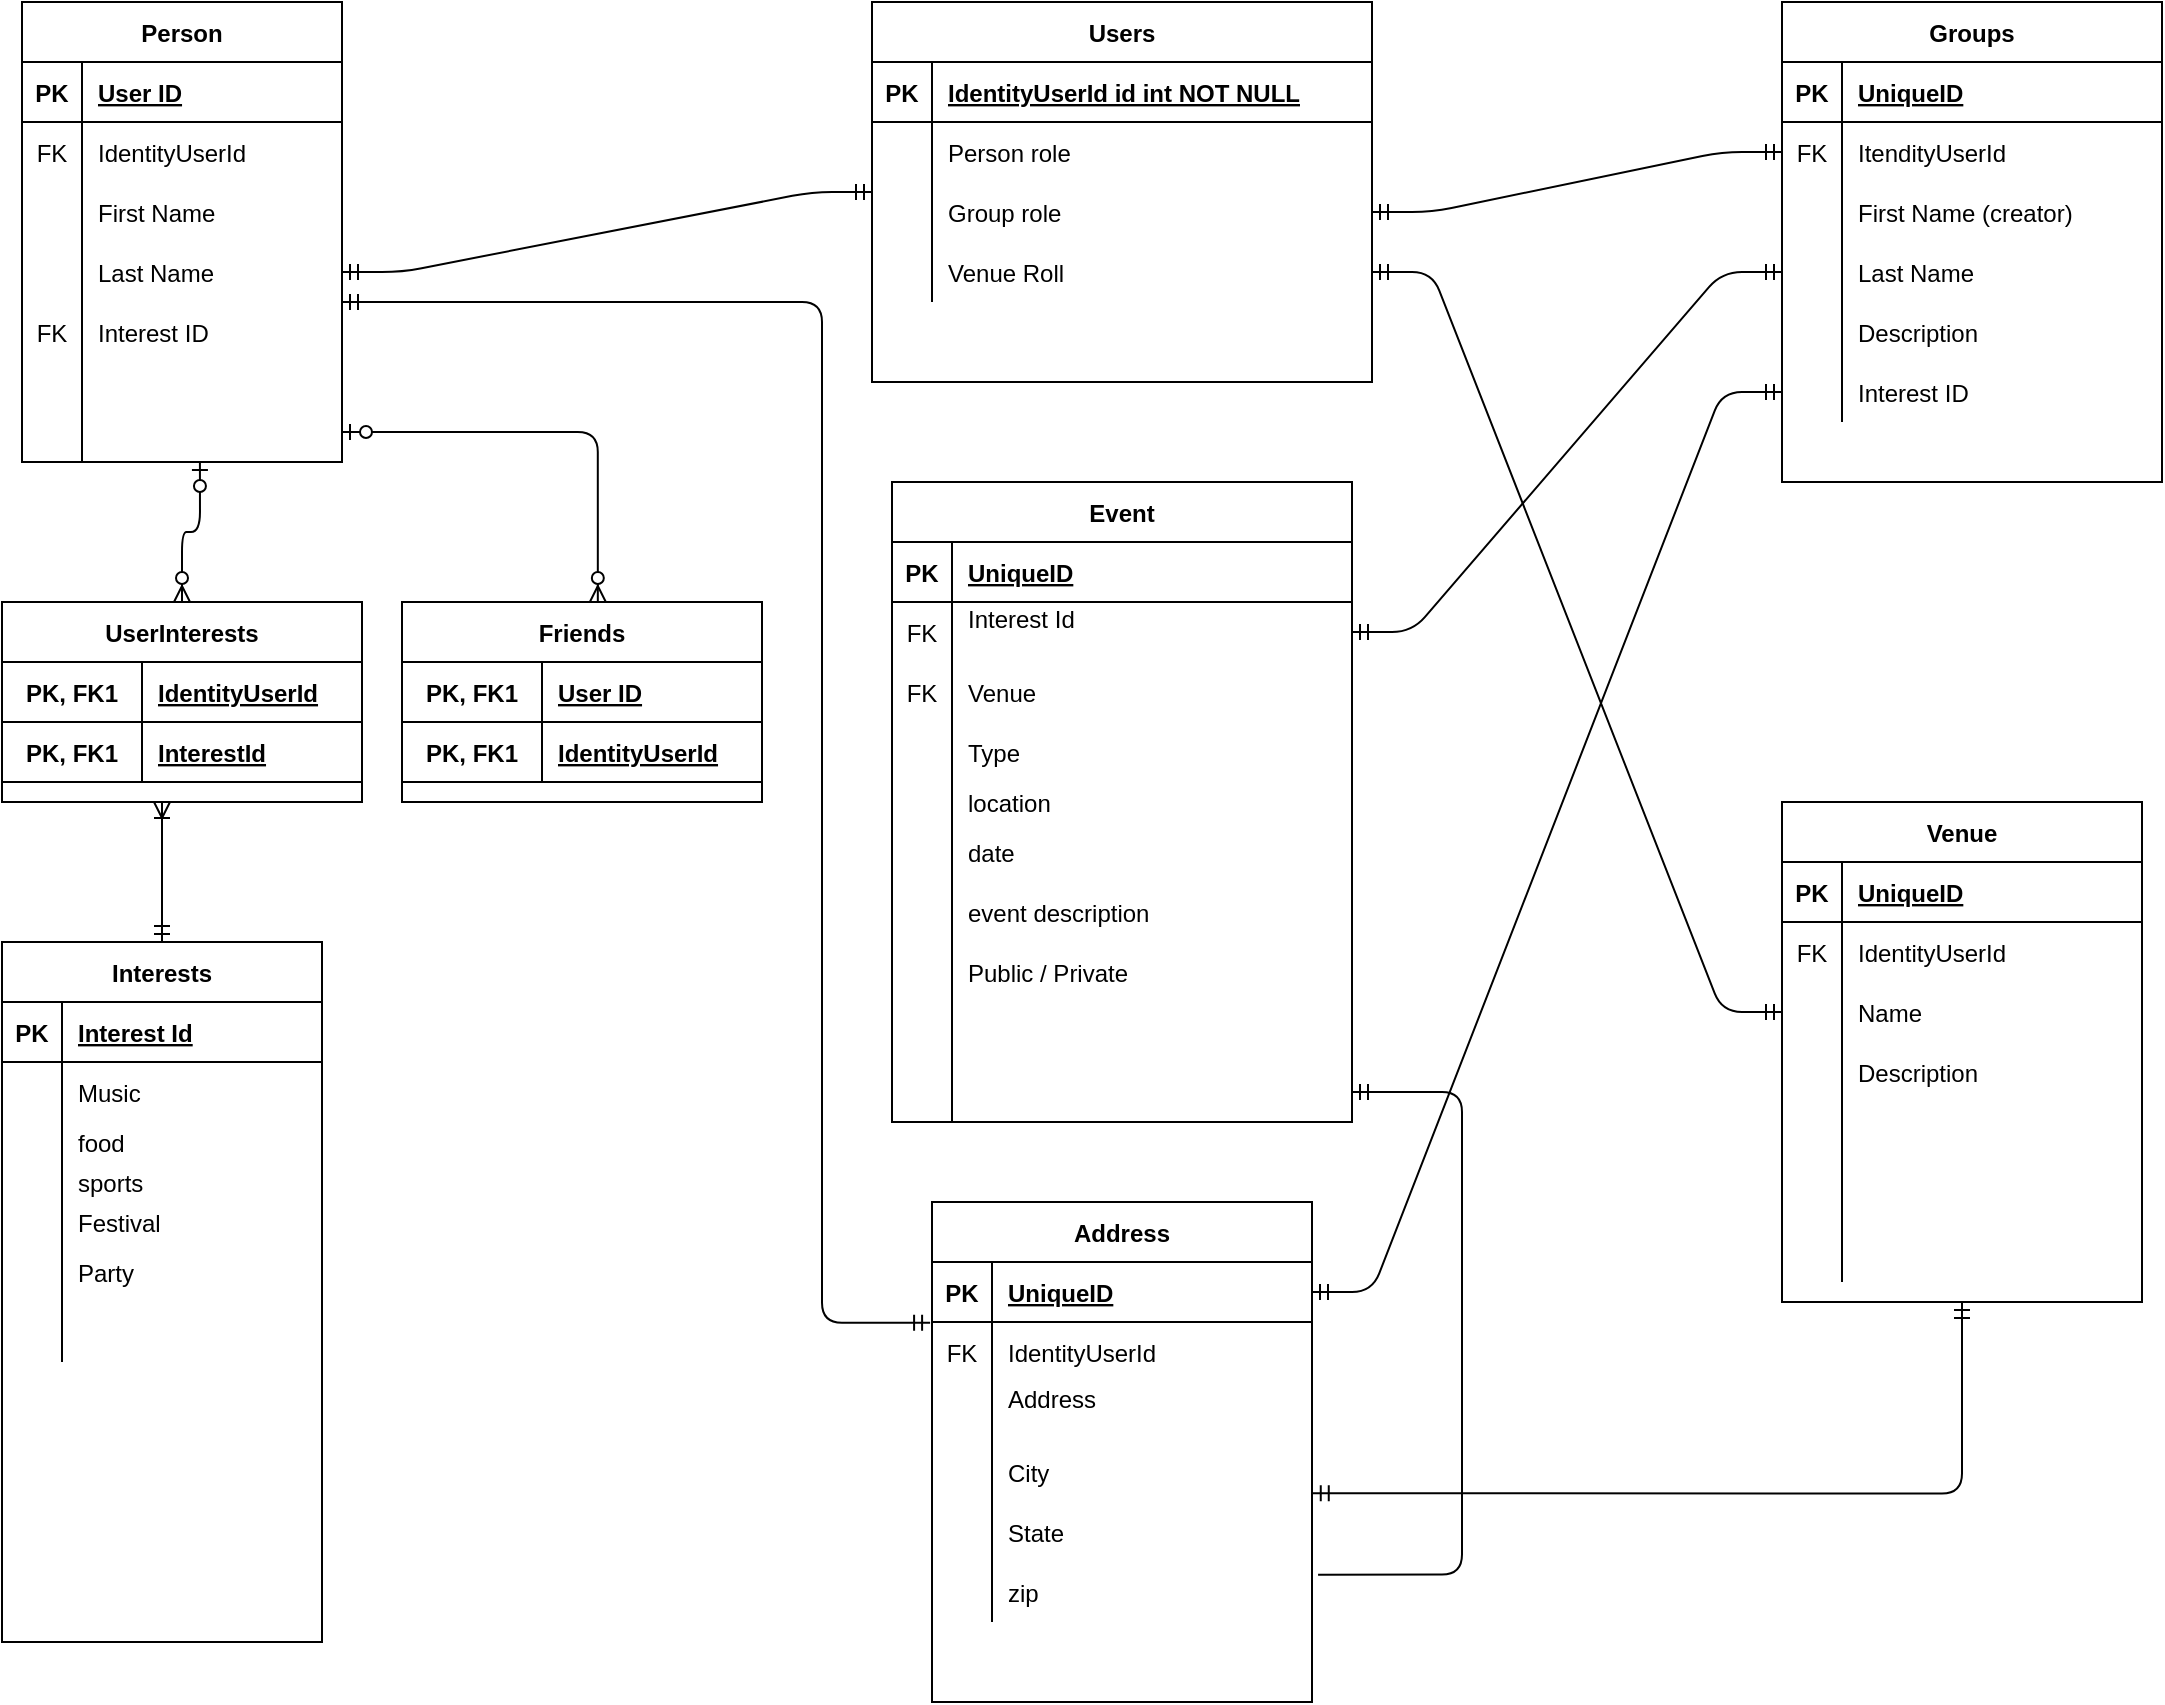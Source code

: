 <mxfile version="13.9.9" type="google" pages="2"><diagram id="R2lEEEUBdFMjLlhIrx00" name="Page-1"><mxGraphModel dx="2981" dy="971" grid="1" gridSize="10" guides="1" tooltips="1" connect="1" arrows="1" fold="1" page="1" pageScale="1" pageWidth="1100" pageHeight="850" math="0" shadow="0" extFonts="Permanent Marker^https://fonts.googleapis.com/css?family=Permanent+Marker"><root><mxCell id="0"/><mxCell id="1" parent="0"/><mxCell id="C-vyLk0tnHw3VtMMgP7b-23" value="Users" style="shape=table;startSize=30;container=1;collapsible=1;childLayout=tableLayout;fixedRows=1;rowLines=0;fontStyle=1;align=center;resizeLast=1;" parent="1" vertex="1"><mxGeometry x="-655" width="250" height="190" as="geometry"/></mxCell><mxCell id="C-vyLk0tnHw3VtMMgP7b-24" value="" style="shape=partialRectangle;collapsible=0;dropTarget=0;pointerEvents=0;fillColor=none;points=[[0,0.5],[1,0.5]];portConstraint=eastwest;top=0;left=0;right=0;bottom=1;" parent="C-vyLk0tnHw3VtMMgP7b-23" vertex="1"><mxGeometry y="30" width="250" height="30" as="geometry"/></mxCell><mxCell id="C-vyLk0tnHw3VtMMgP7b-25" value="PK" style="shape=partialRectangle;overflow=hidden;connectable=0;fillColor=none;top=0;left=0;bottom=0;right=0;fontStyle=1;" parent="C-vyLk0tnHw3VtMMgP7b-24" vertex="1"><mxGeometry width="30" height="30" as="geometry"/></mxCell><mxCell id="C-vyLk0tnHw3VtMMgP7b-26" value="IdentityUserId id int NOT NULL " style="shape=partialRectangle;overflow=hidden;connectable=0;fillColor=none;top=0;left=0;bottom=0;right=0;align=left;spacingLeft=6;fontStyle=5;" parent="C-vyLk0tnHw3VtMMgP7b-24" vertex="1"><mxGeometry x="30" width="220" height="30" as="geometry"/></mxCell><mxCell id="C-vyLk0tnHw3VtMMgP7b-27" value="" style="shape=partialRectangle;collapsible=0;dropTarget=0;pointerEvents=0;fillColor=none;points=[[0,0.5],[1,0.5]];portConstraint=eastwest;top=0;left=0;right=0;bottom=0;" parent="C-vyLk0tnHw3VtMMgP7b-23" vertex="1"><mxGeometry y="60" width="250" height="30" as="geometry"/></mxCell><mxCell id="C-vyLk0tnHw3VtMMgP7b-28" value="" style="shape=partialRectangle;overflow=hidden;connectable=0;fillColor=none;top=0;left=0;bottom=0;right=0;" parent="C-vyLk0tnHw3VtMMgP7b-27" vertex="1"><mxGeometry width="30" height="30" as="geometry"/></mxCell><mxCell id="C-vyLk0tnHw3VtMMgP7b-29" value="Person role" style="shape=partialRectangle;overflow=hidden;connectable=0;fillColor=none;top=0;left=0;bottom=0;right=0;align=left;spacingLeft=6;" parent="C-vyLk0tnHw3VtMMgP7b-27" vertex="1"><mxGeometry x="30" width="220" height="30" as="geometry"/></mxCell><mxCell id="ZgxvLxwxV9sYVT9Ss62K-39" value="" style="shape=partialRectangle;collapsible=0;dropTarget=0;pointerEvents=0;fillColor=none;top=0;left=0;bottom=0;right=0;points=[[0,0.5],[1,0.5]];portConstraint=eastwest;" parent="C-vyLk0tnHw3VtMMgP7b-23" vertex="1"><mxGeometry y="90" width="250" height="30" as="geometry"/></mxCell><mxCell id="ZgxvLxwxV9sYVT9Ss62K-40" value="" style="shape=partialRectangle;connectable=0;fillColor=none;top=0;left=0;bottom=0;right=0;editable=1;overflow=hidden;" parent="ZgxvLxwxV9sYVT9Ss62K-39" vertex="1"><mxGeometry width="30" height="30" as="geometry"/></mxCell><mxCell id="ZgxvLxwxV9sYVT9Ss62K-41" value="Group role" style="shape=partialRectangle;connectable=0;fillColor=none;top=0;left=0;bottom=0;right=0;align=left;spacingLeft=6;overflow=hidden;" parent="ZgxvLxwxV9sYVT9Ss62K-39" vertex="1"><mxGeometry x="30" width="220" height="30" as="geometry"/></mxCell><mxCell id="fS8NMjyP8LjiF9jb5tx9-51" value="" style="shape=partialRectangle;collapsible=0;dropTarget=0;pointerEvents=0;fillColor=none;top=0;left=0;bottom=0;right=0;points=[[0,0.5],[1,0.5]];portConstraint=eastwest;" vertex="1" parent="C-vyLk0tnHw3VtMMgP7b-23"><mxGeometry y="120" width="250" height="30" as="geometry"/></mxCell><mxCell id="fS8NMjyP8LjiF9jb5tx9-52" value="" style="shape=partialRectangle;connectable=0;fillColor=none;top=0;left=0;bottom=0;right=0;editable=1;overflow=hidden;" vertex="1" parent="fS8NMjyP8LjiF9jb5tx9-51"><mxGeometry width="30" height="30" as="geometry"/></mxCell><mxCell id="fS8NMjyP8LjiF9jb5tx9-53" value="Venue Roll" style="shape=partialRectangle;connectable=0;fillColor=none;top=0;left=0;bottom=0;right=0;align=left;spacingLeft=6;overflow=hidden;" vertex="1" parent="fS8NMjyP8LjiF9jb5tx9-51"><mxGeometry x="30" width="220" height="30" as="geometry"/></mxCell><mxCell id="ZgxvLxwxV9sYVT9Ss62K-42" value="Event" style="shape=table;startSize=30;container=1;collapsible=1;childLayout=tableLayout;fixedRows=1;rowLines=0;fontStyle=1;align=center;resizeLast=1;" parent="1" vertex="1"><mxGeometry x="-645" y="240" width="230" height="320" as="geometry"/></mxCell><mxCell id="ZgxvLxwxV9sYVT9Ss62K-43" value="" style="shape=partialRectangle;collapsible=0;dropTarget=0;pointerEvents=0;fillColor=none;top=0;left=0;bottom=1;right=0;points=[[0,0.5],[1,0.5]];portConstraint=eastwest;" parent="ZgxvLxwxV9sYVT9Ss62K-42" vertex="1"><mxGeometry y="30" width="230" height="30" as="geometry"/></mxCell><mxCell id="ZgxvLxwxV9sYVT9Ss62K-44" value="PK" style="shape=partialRectangle;connectable=0;fillColor=none;top=0;left=0;bottom=0;right=0;fontStyle=1;overflow=hidden;" parent="ZgxvLxwxV9sYVT9Ss62K-43" vertex="1"><mxGeometry width="30" height="30" as="geometry"/></mxCell><mxCell id="ZgxvLxwxV9sYVT9Ss62K-45" value="UniqueID" style="shape=partialRectangle;connectable=0;fillColor=none;top=0;left=0;bottom=0;right=0;align=left;spacingLeft=6;fontStyle=5;overflow=hidden;" parent="ZgxvLxwxV9sYVT9Ss62K-43" vertex="1"><mxGeometry x="30" width="200" height="30" as="geometry"/></mxCell><mxCell id="ZgxvLxwxV9sYVT9Ss62K-106" value="" style="shape=partialRectangle;collapsible=0;dropTarget=0;pointerEvents=0;fillColor=none;top=0;left=0;bottom=0;right=0;points=[[0,0.5],[1,0.5]];portConstraint=eastwest;" parent="ZgxvLxwxV9sYVT9Ss62K-42" vertex="1"><mxGeometry y="60" width="230" height="30" as="geometry"/></mxCell><mxCell id="ZgxvLxwxV9sYVT9Ss62K-107" value="FK" style="shape=partialRectangle;connectable=0;fillColor=none;top=0;left=0;bottom=0;right=0;fontStyle=0;overflow=hidden;" parent="ZgxvLxwxV9sYVT9Ss62K-106" vertex="1"><mxGeometry width="30" height="30" as="geometry"/></mxCell><mxCell id="ZgxvLxwxV9sYVT9Ss62K-108" value="Interest Id&#10;" style="shape=partialRectangle;connectable=0;fillColor=none;top=0;left=0;bottom=0;right=0;align=left;spacingLeft=6;fontStyle=0;overflow=hidden;" parent="ZgxvLxwxV9sYVT9Ss62K-106" vertex="1"><mxGeometry x="30" width="200" height="30" as="geometry"/></mxCell><mxCell id="fS8NMjyP8LjiF9jb5tx9-59" value="" style="shape=partialRectangle;collapsible=0;dropTarget=0;pointerEvents=0;fillColor=none;top=0;left=0;bottom=0;right=0;points=[[0,0.5],[1,0.5]];portConstraint=eastwest;" vertex="1" parent="ZgxvLxwxV9sYVT9Ss62K-42"><mxGeometry y="90" width="230" height="30" as="geometry"/></mxCell><mxCell id="fS8NMjyP8LjiF9jb5tx9-60" value="FK" style="shape=partialRectangle;connectable=0;fillColor=none;top=0;left=0;bottom=0;right=0;fontStyle=0;overflow=hidden;" vertex="1" parent="fS8NMjyP8LjiF9jb5tx9-59"><mxGeometry width="30" height="30" as="geometry"/></mxCell><mxCell id="fS8NMjyP8LjiF9jb5tx9-61" value="Venue" style="shape=partialRectangle;connectable=0;fillColor=none;top=0;left=0;bottom=0;right=0;align=left;spacingLeft=6;fontStyle=0;overflow=hidden;" vertex="1" parent="fS8NMjyP8LjiF9jb5tx9-59"><mxGeometry x="30" width="200" height="30" as="geometry"/></mxCell><mxCell id="ZgxvLxwxV9sYVT9Ss62K-46" value="" style="shape=partialRectangle;collapsible=0;dropTarget=0;pointerEvents=0;fillColor=none;top=0;left=0;bottom=0;right=0;points=[[0,0.5],[1,0.5]];portConstraint=eastwest;" parent="ZgxvLxwxV9sYVT9Ss62K-42" vertex="1"><mxGeometry y="120" width="230" height="30" as="geometry"/></mxCell><mxCell id="ZgxvLxwxV9sYVT9Ss62K-47" value="" style="shape=partialRectangle;connectable=0;fillColor=none;top=0;left=0;bottom=0;right=0;editable=1;overflow=hidden;" parent="ZgxvLxwxV9sYVT9Ss62K-46" vertex="1"><mxGeometry width="30" height="30" as="geometry"/></mxCell><mxCell id="ZgxvLxwxV9sYVT9Ss62K-48" value="Type" style="shape=partialRectangle;connectable=0;fillColor=none;top=0;left=0;bottom=0;right=0;align=left;spacingLeft=6;overflow=hidden;" parent="ZgxvLxwxV9sYVT9Ss62K-46" vertex="1"><mxGeometry x="30" width="200" height="30" as="geometry"/></mxCell><mxCell id="ZgxvLxwxV9sYVT9Ss62K-49" value="" style="shape=partialRectangle;collapsible=0;dropTarget=0;pointerEvents=0;fillColor=none;top=0;left=0;bottom=0;right=0;points=[[0,0.5],[1,0.5]];portConstraint=eastwest;" parent="ZgxvLxwxV9sYVT9Ss62K-42" vertex="1"><mxGeometry y="150" width="230" height="20" as="geometry"/></mxCell><mxCell id="ZgxvLxwxV9sYVT9Ss62K-50" value="" style="shape=partialRectangle;connectable=0;fillColor=none;top=0;left=0;bottom=0;right=0;editable=1;overflow=hidden;" parent="ZgxvLxwxV9sYVT9Ss62K-49" vertex="1"><mxGeometry width="30" height="20" as="geometry"/></mxCell><mxCell id="ZgxvLxwxV9sYVT9Ss62K-51" value="location" style="shape=partialRectangle;connectable=0;fillColor=none;top=0;left=0;bottom=0;right=0;align=left;spacingLeft=6;overflow=hidden;" parent="ZgxvLxwxV9sYVT9Ss62K-49" vertex="1"><mxGeometry x="30" width="200" height="20" as="geometry"/></mxCell><mxCell id="ZgxvLxwxV9sYVT9Ss62K-52" value="" style="shape=partialRectangle;collapsible=0;dropTarget=0;pointerEvents=0;fillColor=none;top=0;left=0;bottom=0;right=0;points=[[0,0.5],[1,0.5]];portConstraint=eastwest;" parent="ZgxvLxwxV9sYVT9Ss62K-42" vertex="1"><mxGeometry y="170" width="230" height="30" as="geometry"/></mxCell><mxCell id="ZgxvLxwxV9sYVT9Ss62K-53" value="" style="shape=partialRectangle;connectable=0;fillColor=none;top=0;left=0;bottom=0;right=0;editable=1;overflow=hidden;" parent="ZgxvLxwxV9sYVT9Ss62K-52" vertex="1"><mxGeometry width="30" height="30" as="geometry"/></mxCell><mxCell id="ZgxvLxwxV9sYVT9Ss62K-54" value="date" style="shape=partialRectangle;connectable=0;fillColor=none;top=0;left=0;bottom=0;right=0;align=left;spacingLeft=6;overflow=hidden;" parent="ZgxvLxwxV9sYVT9Ss62K-52" vertex="1"><mxGeometry x="30" width="200" height="30" as="geometry"/></mxCell><mxCell id="ZgxvLxwxV9sYVT9Ss62K-60" value="" style="shape=partialRectangle;collapsible=0;dropTarget=0;pointerEvents=0;fillColor=none;top=0;left=0;bottom=0;right=0;points=[[0,0.5],[1,0.5]];portConstraint=eastwest;" parent="ZgxvLxwxV9sYVT9Ss62K-42" vertex="1"><mxGeometry y="200" width="230" height="30" as="geometry"/></mxCell><mxCell id="ZgxvLxwxV9sYVT9Ss62K-61" value="" style="shape=partialRectangle;connectable=0;fillColor=none;top=0;left=0;bottom=0;right=0;editable=1;overflow=hidden;" parent="ZgxvLxwxV9sYVT9Ss62K-60" vertex="1"><mxGeometry width="30" height="30" as="geometry"/></mxCell><mxCell id="ZgxvLxwxV9sYVT9Ss62K-62" value="event description" style="shape=partialRectangle;connectable=0;fillColor=none;top=0;left=0;bottom=0;right=0;align=left;spacingLeft=6;overflow=hidden;" parent="ZgxvLxwxV9sYVT9Ss62K-60" vertex="1"><mxGeometry x="30" width="200" height="30" as="geometry"/></mxCell><mxCell id="ZgxvLxwxV9sYVT9Ss62K-64" value="" style="shape=partialRectangle;collapsible=0;dropTarget=0;pointerEvents=0;fillColor=none;top=0;left=0;bottom=0;right=0;points=[[0,0.5],[1,0.5]];portConstraint=eastwest;" parent="ZgxvLxwxV9sYVT9Ss62K-42" vertex="1"><mxGeometry y="230" width="230" height="30" as="geometry"/></mxCell><mxCell id="ZgxvLxwxV9sYVT9Ss62K-65" value="" style="shape=partialRectangle;connectable=0;fillColor=none;top=0;left=0;bottom=0;right=0;editable=1;overflow=hidden;" parent="ZgxvLxwxV9sYVT9Ss62K-64" vertex="1"><mxGeometry width="30" height="30" as="geometry"/></mxCell><mxCell id="ZgxvLxwxV9sYVT9Ss62K-66" value="Public / Private" style="shape=partialRectangle;connectable=0;fillColor=none;top=0;left=0;bottom=0;right=0;align=left;spacingLeft=6;overflow=hidden;" parent="ZgxvLxwxV9sYVT9Ss62K-64" vertex="1"><mxGeometry x="30" width="200" height="30" as="geometry"/></mxCell><mxCell id="fS8NMjyP8LjiF9jb5tx9-19" value="" style="shape=partialRectangle;collapsible=0;dropTarget=0;pointerEvents=0;fillColor=none;top=0;left=0;bottom=0;right=0;points=[[0,0.5],[1,0.5]];portConstraint=eastwest;" vertex="1" parent="ZgxvLxwxV9sYVT9Ss62K-42"><mxGeometry y="260" width="230" height="30" as="geometry"/></mxCell><mxCell id="fS8NMjyP8LjiF9jb5tx9-20" value="" style="shape=partialRectangle;connectable=0;fillColor=none;top=0;left=0;bottom=0;right=0;editable=1;overflow=hidden;" vertex="1" parent="fS8NMjyP8LjiF9jb5tx9-19"><mxGeometry width="30" height="30" as="geometry"/></mxCell><mxCell id="fS8NMjyP8LjiF9jb5tx9-21" value="" style="shape=partialRectangle;connectable=0;fillColor=none;top=0;left=0;bottom=0;right=0;align=left;spacingLeft=6;overflow=hidden;" vertex="1" parent="fS8NMjyP8LjiF9jb5tx9-19"><mxGeometry x="30" width="200" height="30" as="geometry"/></mxCell><mxCell id="fS8NMjyP8LjiF9jb5tx9-27" value="" style="shape=partialRectangle;collapsible=0;dropTarget=0;pointerEvents=0;fillColor=none;top=0;left=0;bottom=0;right=0;points=[[0,0.5],[1,0.5]];portConstraint=eastwest;" vertex="1" parent="ZgxvLxwxV9sYVT9Ss62K-42"><mxGeometry y="290" width="230" height="30" as="geometry"/></mxCell><mxCell id="fS8NMjyP8LjiF9jb5tx9-28" value="" style="shape=partialRectangle;connectable=0;fillColor=none;top=0;left=0;bottom=0;right=0;editable=1;overflow=hidden;" vertex="1" parent="fS8NMjyP8LjiF9jb5tx9-27"><mxGeometry width="30" height="30" as="geometry"/></mxCell><mxCell id="fS8NMjyP8LjiF9jb5tx9-29" value="" style="shape=partialRectangle;connectable=0;fillColor=none;top=0;left=0;bottom=0;right=0;align=left;spacingLeft=6;overflow=hidden;" vertex="1" parent="fS8NMjyP8LjiF9jb5tx9-27"><mxGeometry x="30" width="200" height="30" as="geometry"/></mxCell><mxCell id="ZgxvLxwxV9sYVT9Ss62K-67" value="Interests" style="shape=table;startSize=30;container=1;collapsible=1;childLayout=tableLayout;fixedRows=1;rowLines=0;fontStyle=1;align=center;resizeLast=1;" parent="1" vertex="1"><mxGeometry x="-1090" y="470" width="160" height="350" as="geometry"/></mxCell><mxCell id="ZgxvLxwxV9sYVT9Ss62K-68" value="" style="shape=partialRectangle;collapsible=0;dropTarget=0;pointerEvents=0;fillColor=none;top=0;left=0;bottom=1;right=0;points=[[0,0.5],[1,0.5]];portConstraint=eastwest;" parent="ZgxvLxwxV9sYVT9Ss62K-67" vertex="1"><mxGeometry y="30" width="160" height="30" as="geometry"/></mxCell><mxCell id="ZgxvLxwxV9sYVT9Ss62K-69" value="PK" style="shape=partialRectangle;connectable=0;fillColor=none;top=0;left=0;bottom=0;right=0;fontStyle=1;overflow=hidden;" parent="ZgxvLxwxV9sYVT9Ss62K-68" vertex="1"><mxGeometry width="30" height="30" as="geometry"/></mxCell><mxCell id="ZgxvLxwxV9sYVT9Ss62K-70" value="Interest Id" style="shape=partialRectangle;connectable=0;fillColor=none;top=0;left=0;bottom=0;right=0;align=left;spacingLeft=6;fontStyle=5;overflow=hidden;" parent="ZgxvLxwxV9sYVT9Ss62K-68" vertex="1"><mxGeometry x="30" width="130" height="30" as="geometry"/></mxCell><mxCell id="ZgxvLxwxV9sYVT9Ss62K-71" value="" style="shape=partialRectangle;collapsible=0;dropTarget=0;pointerEvents=0;fillColor=none;top=0;left=0;bottom=0;right=0;points=[[0,0.5],[1,0.5]];portConstraint=eastwest;" parent="ZgxvLxwxV9sYVT9Ss62K-67" vertex="1"><mxGeometry y="60" width="160" height="30" as="geometry"/></mxCell><mxCell id="ZgxvLxwxV9sYVT9Ss62K-72" value="" style="shape=partialRectangle;connectable=0;fillColor=none;top=0;left=0;bottom=0;right=0;editable=1;overflow=hidden;" parent="ZgxvLxwxV9sYVT9Ss62K-71" vertex="1"><mxGeometry width="30" height="30" as="geometry"/></mxCell><mxCell id="ZgxvLxwxV9sYVT9Ss62K-73" value="Music" style="shape=partialRectangle;connectable=0;fillColor=none;top=0;left=0;bottom=0;right=0;align=left;spacingLeft=6;overflow=hidden;" parent="ZgxvLxwxV9sYVT9Ss62K-71" vertex="1"><mxGeometry x="30" width="130" height="30" as="geometry"/></mxCell><mxCell id="ZgxvLxwxV9sYVT9Ss62K-74" value="" style="shape=partialRectangle;collapsible=0;dropTarget=0;pointerEvents=0;fillColor=none;top=0;left=0;bottom=0;right=0;points=[[0,0.5],[1,0.5]];portConstraint=eastwest;" parent="ZgxvLxwxV9sYVT9Ss62K-67" vertex="1"><mxGeometry y="90" width="160" height="20" as="geometry"/></mxCell><mxCell id="ZgxvLxwxV9sYVT9Ss62K-75" value="" style="shape=partialRectangle;connectable=0;fillColor=none;top=0;left=0;bottom=0;right=0;editable=1;overflow=hidden;" parent="ZgxvLxwxV9sYVT9Ss62K-74" vertex="1"><mxGeometry width="30" height="20" as="geometry"/></mxCell><mxCell id="ZgxvLxwxV9sYVT9Ss62K-76" value="food" style="shape=partialRectangle;connectable=0;fillColor=none;top=0;left=0;bottom=0;right=0;align=left;spacingLeft=6;overflow=hidden;" parent="ZgxvLxwxV9sYVT9Ss62K-74" vertex="1"><mxGeometry x="30" width="130" height="20" as="geometry"/></mxCell><mxCell id="ZgxvLxwxV9sYVT9Ss62K-77" value="" style="shape=partialRectangle;collapsible=0;dropTarget=0;pointerEvents=0;fillColor=none;top=0;left=0;bottom=0;right=0;points=[[0,0.5],[1,0.5]];portConstraint=eastwest;" parent="ZgxvLxwxV9sYVT9Ss62K-67" vertex="1"><mxGeometry y="110" width="160" height="20" as="geometry"/></mxCell><mxCell id="ZgxvLxwxV9sYVT9Ss62K-78" value="" style="shape=partialRectangle;connectable=0;fillColor=none;top=0;left=0;bottom=0;right=0;editable=1;overflow=hidden;" parent="ZgxvLxwxV9sYVT9Ss62K-77" vertex="1"><mxGeometry width="30" height="20" as="geometry"/></mxCell><mxCell id="ZgxvLxwxV9sYVT9Ss62K-79" value="sports" style="shape=partialRectangle;connectable=0;fillColor=none;top=0;left=0;bottom=0;right=0;align=left;spacingLeft=6;overflow=hidden;" parent="ZgxvLxwxV9sYVT9Ss62K-77" vertex="1"><mxGeometry x="30" width="130" height="20" as="geometry"/></mxCell><mxCell id="ZgxvLxwxV9sYVT9Ss62K-81" value="" style="shape=partialRectangle;collapsible=0;dropTarget=0;pointerEvents=0;fillColor=none;top=0;left=0;bottom=0;right=0;points=[[0,0.5],[1,0.5]];portConstraint=eastwest;" parent="ZgxvLxwxV9sYVT9Ss62K-67" vertex="1"><mxGeometry y="130" width="160" height="20" as="geometry"/></mxCell><mxCell id="ZgxvLxwxV9sYVT9Ss62K-82" value="" style="shape=partialRectangle;connectable=0;fillColor=none;top=0;left=0;bottom=0;right=0;editable=1;overflow=hidden;" parent="ZgxvLxwxV9sYVT9Ss62K-81" vertex="1"><mxGeometry width="30" height="20" as="geometry"/></mxCell><mxCell id="ZgxvLxwxV9sYVT9Ss62K-83" value="Festival" style="shape=partialRectangle;connectable=0;fillColor=none;top=0;left=0;bottom=0;right=0;align=left;spacingLeft=6;overflow=hidden;" parent="ZgxvLxwxV9sYVT9Ss62K-81" vertex="1"><mxGeometry x="30" width="130" height="20" as="geometry"/></mxCell><mxCell id="ZgxvLxwxV9sYVT9Ss62K-85" value="" style="shape=partialRectangle;collapsible=0;dropTarget=0;pointerEvents=0;fillColor=none;top=0;left=0;bottom=0;right=0;points=[[0,0.5],[1,0.5]];portConstraint=eastwest;" parent="ZgxvLxwxV9sYVT9Ss62K-67" vertex="1"><mxGeometry y="150" width="160" height="30" as="geometry"/></mxCell><mxCell id="ZgxvLxwxV9sYVT9Ss62K-86" value="" style="shape=partialRectangle;connectable=0;fillColor=none;top=0;left=0;bottom=0;right=0;editable=1;overflow=hidden;" parent="ZgxvLxwxV9sYVT9Ss62K-85" vertex="1"><mxGeometry width="30" height="30" as="geometry"/></mxCell><mxCell id="ZgxvLxwxV9sYVT9Ss62K-87" value="Party" style="shape=partialRectangle;connectable=0;fillColor=none;top=0;left=0;bottom=0;right=0;align=left;spacingLeft=6;overflow=hidden;" parent="ZgxvLxwxV9sYVT9Ss62K-85" vertex="1"><mxGeometry x="30" width="130" height="30" as="geometry"/></mxCell><mxCell id="ZgxvLxwxV9sYVT9Ss62K-89" value="" style="shape=partialRectangle;collapsible=0;dropTarget=0;pointerEvents=0;fillColor=none;top=0;left=0;bottom=0;right=0;points=[[0,0.5],[1,0.5]];portConstraint=eastwest;" parent="ZgxvLxwxV9sYVT9Ss62K-67" vertex="1"><mxGeometry y="180" width="160" height="30" as="geometry"/></mxCell><mxCell id="ZgxvLxwxV9sYVT9Ss62K-90" value="" style="shape=partialRectangle;connectable=0;fillColor=none;top=0;left=0;bottom=0;right=0;editable=1;overflow=hidden;" parent="ZgxvLxwxV9sYVT9Ss62K-89" vertex="1"><mxGeometry width="30" height="30" as="geometry"/></mxCell><mxCell id="ZgxvLxwxV9sYVT9Ss62K-91" value="" style="shape=partialRectangle;connectable=0;fillColor=none;top=0;left=0;bottom=0;right=0;align=left;spacingLeft=6;overflow=hidden;" parent="ZgxvLxwxV9sYVT9Ss62K-89" vertex="1"><mxGeometry x="30" width="130" height="30" as="geometry"/></mxCell><mxCell id="ZgxvLxwxV9sYVT9Ss62K-92" value="Person" style="shape=table;startSize=30;container=1;collapsible=1;childLayout=tableLayout;fixedRows=1;rowLines=0;fontStyle=1;align=center;resizeLast=1;" parent="1" vertex="1"><mxGeometry x="-1080" width="160" height="230" as="geometry"/></mxCell><mxCell id="ZgxvLxwxV9sYVT9Ss62K-93" value="" style="shape=partialRectangle;collapsible=0;dropTarget=0;pointerEvents=0;fillColor=none;top=0;left=0;bottom=1;right=0;points=[[0,0.5],[1,0.5]];portConstraint=eastwest;" parent="ZgxvLxwxV9sYVT9Ss62K-92" vertex="1"><mxGeometry y="30" width="160" height="30" as="geometry"/></mxCell><mxCell id="ZgxvLxwxV9sYVT9Ss62K-94" value="PK" style="shape=partialRectangle;connectable=0;fillColor=none;top=0;left=0;bottom=0;right=0;fontStyle=1;overflow=hidden;" parent="ZgxvLxwxV9sYVT9Ss62K-93" vertex="1"><mxGeometry width="30" height="30" as="geometry"/></mxCell><mxCell id="ZgxvLxwxV9sYVT9Ss62K-95" value="User ID" style="shape=partialRectangle;connectable=0;fillColor=none;top=0;left=0;bottom=0;right=0;align=left;spacingLeft=6;fontStyle=5;overflow=hidden;" parent="ZgxvLxwxV9sYVT9Ss62K-93" vertex="1"><mxGeometry x="30" width="130" height="30" as="geometry"/></mxCell><mxCell id="fS8NMjyP8LjiF9jb5tx9-43" value="" style="shape=partialRectangle;collapsible=0;dropTarget=0;pointerEvents=0;fillColor=none;top=0;left=0;bottom=0;right=0;points=[[0,0.5],[1,0.5]];portConstraint=eastwest;" vertex="1" parent="ZgxvLxwxV9sYVT9Ss62K-92"><mxGeometry y="60" width="160" height="30" as="geometry"/></mxCell><mxCell id="fS8NMjyP8LjiF9jb5tx9-44" value="FK" style="shape=partialRectangle;connectable=0;fillColor=none;top=0;left=0;bottom=0;right=0;fontStyle=0;overflow=hidden;" vertex="1" parent="fS8NMjyP8LjiF9jb5tx9-43"><mxGeometry width="30" height="30" as="geometry"/></mxCell><mxCell id="fS8NMjyP8LjiF9jb5tx9-45" value="IdentityUserId" style="shape=partialRectangle;connectable=0;fillColor=none;top=0;left=0;bottom=0;right=0;align=left;spacingLeft=6;fontStyle=0;overflow=hidden;" vertex="1" parent="fS8NMjyP8LjiF9jb5tx9-43"><mxGeometry x="30" width="130" height="30" as="geometry"/></mxCell><mxCell id="ZgxvLxwxV9sYVT9Ss62K-96" value="" style="shape=partialRectangle;collapsible=0;dropTarget=0;pointerEvents=0;fillColor=none;top=0;left=0;bottom=0;right=0;points=[[0,0.5],[1,0.5]];portConstraint=eastwest;" parent="ZgxvLxwxV9sYVT9Ss62K-92" vertex="1"><mxGeometry y="90" width="160" height="30" as="geometry"/></mxCell><mxCell id="ZgxvLxwxV9sYVT9Ss62K-97" value="" style="shape=partialRectangle;connectable=0;fillColor=none;top=0;left=0;bottom=0;right=0;editable=1;overflow=hidden;" parent="ZgxvLxwxV9sYVT9Ss62K-96" vertex="1"><mxGeometry width="30" height="30" as="geometry"/></mxCell><mxCell id="ZgxvLxwxV9sYVT9Ss62K-98" value="First Name" style="shape=partialRectangle;connectable=0;fillColor=none;top=0;left=0;bottom=0;right=0;align=left;spacingLeft=6;overflow=hidden;" parent="ZgxvLxwxV9sYVT9Ss62K-96" vertex="1"><mxGeometry x="30" width="130" height="30" as="geometry"/></mxCell><mxCell id="ZgxvLxwxV9sYVT9Ss62K-99" value="" style="shape=partialRectangle;collapsible=0;dropTarget=0;pointerEvents=0;fillColor=none;top=0;left=0;bottom=0;right=0;points=[[0,0.5],[1,0.5]];portConstraint=eastwest;" parent="ZgxvLxwxV9sYVT9Ss62K-92" vertex="1"><mxGeometry y="120" width="160" height="30" as="geometry"/></mxCell><mxCell id="ZgxvLxwxV9sYVT9Ss62K-100" value="" style="shape=partialRectangle;connectable=0;fillColor=none;top=0;left=0;bottom=0;right=0;editable=1;overflow=hidden;" parent="ZgxvLxwxV9sYVT9Ss62K-99" vertex="1"><mxGeometry width="30" height="30" as="geometry"/></mxCell><mxCell id="ZgxvLxwxV9sYVT9Ss62K-101" value="Last Name" style="shape=partialRectangle;connectable=0;fillColor=none;top=0;left=0;bottom=0;right=0;align=left;spacingLeft=6;overflow=hidden;" parent="ZgxvLxwxV9sYVT9Ss62K-99" vertex="1"><mxGeometry x="30" width="130" height="30" as="geometry"/></mxCell><mxCell id="ZgxvLxwxV9sYVT9Ss62K-110" value="" style="shape=partialRectangle;collapsible=0;dropTarget=0;pointerEvents=0;fillColor=none;top=0;left=0;bottom=0;right=0;points=[[0,0.5],[1,0.5]];portConstraint=eastwest;" parent="ZgxvLxwxV9sYVT9Ss62K-92" vertex="1"><mxGeometry y="150" width="160" height="30" as="geometry"/></mxCell><mxCell id="ZgxvLxwxV9sYVT9Ss62K-111" value="FK" style="shape=partialRectangle;connectable=0;fillColor=none;top=0;left=0;bottom=0;right=0;fontStyle=0;overflow=hidden;" parent="ZgxvLxwxV9sYVT9Ss62K-110" vertex="1"><mxGeometry width="30" height="30" as="geometry"/></mxCell><mxCell id="ZgxvLxwxV9sYVT9Ss62K-112" value="Interest ID" style="shape=partialRectangle;connectable=0;fillColor=none;top=0;left=0;bottom=0;right=0;align=left;spacingLeft=6;fontStyle=0;overflow=hidden;" parent="ZgxvLxwxV9sYVT9Ss62K-110" vertex="1"><mxGeometry x="30" width="130" height="30" as="geometry"/></mxCell><mxCell id="fS8NMjyP8LjiF9jb5tx9-2" value="" style="shape=partialRectangle;collapsible=0;dropTarget=0;pointerEvents=0;fillColor=none;top=0;left=0;bottom=0;right=0;points=[[0,0.5],[1,0.5]];portConstraint=eastwest;" vertex="1" parent="ZgxvLxwxV9sYVT9Ss62K-92"><mxGeometry y="180" width="160" height="20" as="geometry"/></mxCell><mxCell id="fS8NMjyP8LjiF9jb5tx9-3" value="" style="shape=partialRectangle;connectable=0;fillColor=none;top=0;left=0;bottom=0;right=0;editable=1;overflow=hidden;" vertex="1" parent="fS8NMjyP8LjiF9jb5tx9-2"><mxGeometry width="30" height="20" as="geometry"/></mxCell><mxCell id="fS8NMjyP8LjiF9jb5tx9-4" value="" style="shape=partialRectangle;connectable=0;fillColor=none;top=0;left=0;bottom=0;right=0;align=left;spacingLeft=6;overflow=hidden;" vertex="1" parent="fS8NMjyP8LjiF9jb5tx9-2"><mxGeometry x="30" width="130" height="20" as="geometry"/></mxCell><mxCell id="ZgxvLxwxV9sYVT9Ss62K-102" value="" style="shape=partialRectangle;collapsible=0;dropTarget=0;pointerEvents=0;fillColor=none;top=0;left=0;bottom=0;right=0;points=[[0,0.5],[1,0.5]];portConstraint=eastwest;" parent="ZgxvLxwxV9sYVT9Ss62K-92" vertex="1"><mxGeometry y="200" width="160" height="30" as="geometry"/></mxCell><mxCell id="ZgxvLxwxV9sYVT9Ss62K-103" value="" style="shape=partialRectangle;connectable=0;fillColor=none;top=0;left=0;bottom=0;right=0;editable=1;overflow=hidden;" parent="ZgxvLxwxV9sYVT9Ss62K-102" vertex="1"><mxGeometry width="30" height="30" as="geometry"/></mxCell><mxCell id="ZgxvLxwxV9sYVT9Ss62K-104" value="" style="shape=partialRectangle;connectable=0;fillColor=none;top=0;left=0;bottom=0;right=0;align=left;spacingLeft=6;overflow=hidden;" parent="ZgxvLxwxV9sYVT9Ss62K-102" vertex="1"><mxGeometry x="30" width="130" height="30" as="geometry"/></mxCell><mxCell id="ZgxvLxwxV9sYVT9Ss62K-113" value="Groups" style="shape=table;startSize=30;container=1;collapsible=1;childLayout=tableLayout;fixedRows=1;rowLines=0;fontStyle=1;align=center;resizeLast=1;" parent="1" vertex="1"><mxGeometry x="-200" width="190" height="240" as="geometry"/></mxCell><mxCell id="ZgxvLxwxV9sYVT9Ss62K-114" value="" style="shape=partialRectangle;collapsible=0;dropTarget=0;pointerEvents=0;fillColor=none;top=0;left=0;bottom=1;right=0;points=[[0,0.5],[1,0.5]];portConstraint=eastwest;" parent="ZgxvLxwxV9sYVT9Ss62K-113" vertex="1"><mxGeometry y="30" width="190" height="30" as="geometry"/></mxCell><mxCell id="ZgxvLxwxV9sYVT9Ss62K-115" value="PK" style="shape=partialRectangle;connectable=0;fillColor=none;top=0;left=0;bottom=0;right=0;fontStyle=1;overflow=hidden;" parent="ZgxvLxwxV9sYVT9Ss62K-114" vertex="1"><mxGeometry width="30" height="30" as="geometry"/></mxCell><mxCell id="ZgxvLxwxV9sYVT9Ss62K-116" value="UniqueID" style="shape=partialRectangle;connectable=0;fillColor=none;top=0;left=0;bottom=0;right=0;align=left;spacingLeft=6;fontStyle=5;overflow=hidden;" parent="ZgxvLxwxV9sYVT9Ss62K-114" vertex="1"><mxGeometry x="30" width="160" height="30" as="geometry"/></mxCell><mxCell id="fS8NMjyP8LjiF9jb5tx9-47" value="" style="shape=partialRectangle;collapsible=0;dropTarget=0;pointerEvents=0;fillColor=none;top=0;left=0;bottom=0;right=0;points=[[0,0.5],[1,0.5]];portConstraint=eastwest;" vertex="1" parent="ZgxvLxwxV9sYVT9Ss62K-113"><mxGeometry y="60" width="190" height="30" as="geometry"/></mxCell><mxCell id="fS8NMjyP8LjiF9jb5tx9-48" value="FK" style="shape=partialRectangle;connectable=0;fillColor=none;top=0;left=0;bottom=0;right=0;fontStyle=0;overflow=hidden;" vertex="1" parent="fS8NMjyP8LjiF9jb5tx9-47"><mxGeometry width="30" height="30" as="geometry"/></mxCell><mxCell id="fS8NMjyP8LjiF9jb5tx9-49" value="ItendityUserId" style="shape=partialRectangle;connectable=0;fillColor=none;top=0;left=0;bottom=0;right=0;align=left;spacingLeft=6;fontStyle=0;overflow=hidden;" vertex="1" parent="fS8NMjyP8LjiF9jb5tx9-47"><mxGeometry x="30" width="160" height="30" as="geometry"/></mxCell><mxCell id="ZgxvLxwxV9sYVT9Ss62K-123" value="" style="shape=partialRectangle;collapsible=0;dropTarget=0;pointerEvents=0;fillColor=none;top=0;left=0;bottom=0;right=0;points=[[0,0.5],[1,0.5]];portConstraint=eastwest;" parent="ZgxvLxwxV9sYVT9Ss62K-113" vertex="1"><mxGeometry y="90" width="190" height="30" as="geometry"/></mxCell><mxCell id="ZgxvLxwxV9sYVT9Ss62K-124" value="" style="shape=partialRectangle;connectable=0;fillColor=none;top=0;left=0;bottom=0;right=0;editable=1;overflow=hidden;" parent="ZgxvLxwxV9sYVT9Ss62K-123" vertex="1"><mxGeometry width="30" height="30" as="geometry"/></mxCell><mxCell id="ZgxvLxwxV9sYVT9Ss62K-125" value="First Name (creator)" style="shape=partialRectangle;connectable=0;fillColor=none;top=0;left=0;bottom=0;right=0;align=left;spacingLeft=6;overflow=hidden;" parent="ZgxvLxwxV9sYVT9Ss62K-123" vertex="1"><mxGeometry x="30" width="160" height="30" as="geometry"/></mxCell><mxCell id="AXgsLYXtVoq48WIz8cZa-3" value="" style="shape=partialRectangle;collapsible=0;dropTarget=0;pointerEvents=0;fillColor=none;top=0;left=0;bottom=0;right=0;points=[[0,0.5],[1,0.5]];portConstraint=eastwest;" vertex="1" parent="ZgxvLxwxV9sYVT9Ss62K-113"><mxGeometry y="120" width="190" height="30" as="geometry"/></mxCell><mxCell id="AXgsLYXtVoq48WIz8cZa-4" value="" style="shape=partialRectangle;connectable=0;fillColor=none;top=0;left=0;bottom=0;right=0;editable=1;overflow=hidden;" vertex="1" parent="AXgsLYXtVoq48WIz8cZa-3"><mxGeometry width="30" height="30" as="geometry"/></mxCell><mxCell id="AXgsLYXtVoq48WIz8cZa-5" value="Last Name" style="shape=partialRectangle;connectable=0;fillColor=none;top=0;left=0;bottom=0;right=0;align=left;spacingLeft=6;overflow=hidden;" vertex="1" parent="AXgsLYXtVoq48WIz8cZa-3"><mxGeometry x="30" width="160" height="30" as="geometry"/></mxCell><mxCell id="AXgsLYXtVoq48WIz8cZa-7" value="" style="shape=partialRectangle;collapsible=0;dropTarget=0;pointerEvents=0;fillColor=none;top=0;left=0;bottom=0;right=0;points=[[0,0.5],[1,0.5]];portConstraint=eastwest;" vertex="1" parent="ZgxvLxwxV9sYVT9Ss62K-113"><mxGeometry y="150" width="190" height="30" as="geometry"/></mxCell><mxCell id="AXgsLYXtVoq48WIz8cZa-8" value="" style="shape=partialRectangle;connectable=0;fillColor=none;top=0;left=0;bottom=0;right=0;editable=1;overflow=hidden;" vertex="1" parent="AXgsLYXtVoq48WIz8cZa-7"><mxGeometry width="30" height="30" as="geometry"/></mxCell><mxCell id="AXgsLYXtVoq48WIz8cZa-9" value="Description" style="shape=partialRectangle;connectable=0;fillColor=none;top=0;left=0;bottom=0;right=0;align=left;spacingLeft=6;overflow=hidden;" vertex="1" parent="AXgsLYXtVoq48WIz8cZa-7"><mxGeometry x="30" width="160" height="30" as="geometry"/></mxCell><mxCell id="ZgxvLxwxV9sYVT9Ss62K-117" value="" style="shape=partialRectangle;collapsible=0;dropTarget=0;pointerEvents=0;fillColor=none;top=0;left=0;bottom=0;right=0;points=[[0,0.5],[1,0.5]];portConstraint=eastwest;" parent="ZgxvLxwxV9sYVT9Ss62K-113" vertex="1"><mxGeometry y="180" width="190" height="30" as="geometry"/></mxCell><mxCell id="ZgxvLxwxV9sYVT9Ss62K-118" value="" style="shape=partialRectangle;connectable=0;fillColor=none;top=0;left=0;bottom=0;right=0;editable=1;overflow=hidden;" parent="ZgxvLxwxV9sYVT9Ss62K-117" vertex="1"><mxGeometry width="30" height="30" as="geometry"/></mxCell><mxCell id="ZgxvLxwxV9sYVT9Ss62K-119" value="Interest ID" style="shape=partialRectangle;connectable=0;fillColor=none;top=0;left=0;bottom=0;right=0;align=left;spacingLeft=6;overflow=hidden;" parent="ZgxvLxwxV9sYVT9Ss62K-117" vertex="1"><mxGeometry x="30" width="160" height="30" as="geometry"/></mxCell><mxCell id="AXgsLYXtVoq48WIz8cZa-10" value="Venue" style="shape=table;startSize=30;container=1;collapsible=1;childLayout=tableLayout;fixedRows=1;rowLines=0;fontStyle=1;align=center;resizeLast=1;" vertex="1" parent="1"><mxGeometry x="-200" y="400" width="180" height="250" as="geometry"/></mxCell><mxCell id="AXgsLYXtVoq48WIz8cZa-11" value="" style="shape=partialRectangle;collapsible=0;dropTarget=0;pointerEvents=0;fillColor=none;top=0;left=0;bottom=1;right=0;points=[[0,0.5],[1,0.5]];portConstraint=eastwest;" vertex="1" parent="AXgsLYXtVoq48WIz8cZa-10"><mxGeometry y="30" width="180" height="30" as="geometry"/></mxCell><mxCell id="AXgsLYXtVoq48WIz8cZa-12" value="PK" style="shape=partialRectangle;connectable=0;fillColor=none;top=0;left=0;bottom=0;right=0;fontStyle=1;overflow=hidden;" vertex="1" parent="AXgsLYXtVoq48WIz8cZa-11"><mxGeometry width="30" height="30" as="geometry"/></mxCell><mxCell id="AXgsLYXtVoq48WIz8cZa-13" value="UniqueID" style="shape=partialRectangle;connectable=0;fillColor=none;top=0;left=0;bottom=0;right=0;align=left;spacingLeft=6;fontStyle=5;overflow=hidden;" vertex="1" parent="AXgsLYXtVoq48WIz8cZa-11"><mxGeometry x="30" width="150" height="30" as="geometry"/></mxCell><mxCell id="fS8NMjyP8LjiF9jb5tx9-55" value="" style="shape=partialRectangle;collapsible=0;dropTarget=0;pointerEvents=0;fillColor=none;top=0;left=0;bottom=0;right=0;points=[[0,0.5],[1,0.5]];portConstraint=eastwest;" vertex="1" parent="AXgsLYXtVoq48WIz8cZa-10"><mxGeometry y="60" width="180" height="30" as="geometry"/></mxCell><mxCell id="fS8NMjyP8LjiF9jb5tx9-56" value="FK" style="shape=partialRectangle;connectable=0;fillColor=none;top=0;left=0;bottom=0;right=0;fontStyle=0;overflow=hidden;" vertex="1" parent="fS8NMjyP8LjiF9jb5tx9-55"><mxGeometry width="30" height="30" as="geometry"/></mxCell><mxCell id="fS8NMjyP8LjiF9jb5tx9-57" value="IdentityUserId" style="shape=partialRectangle;connectable=0;fillColor=none;top=0;left=0;bottom=0;right=0;align=left;spacingLeft=6;fontStyle=0;overflow=hidden;" vertex="1" parent="fS8NMjyP8LjiF9jb5tx9-55"><mxGeometry x="30" width="150" height="30" as="geometry"/></mxCell><mxCell id="fS8NMjyP8LjiF9jb5tx9-39" value="" style="shape=partialRectangle;collapsible=0;dropTarget=0;pointerEvents=0;fillColor=none;top=0;left=0;bottom=0;right=0;points=[[0,0.5],[1,0.5]];portConstraint=eastwest;" vertex="1" parent="AXgsLYXtVoq48WIz8cZa-10"><mxGeometry y="90" width="180" height="30" as="geometry"/></mxCell><mxCell id="fS8NMjyP8LjiF9jb5tx9-40" value="" style="shape=partialRectangle;connectable=0;fillColor=none;top=0;left=0;bottom=0;right=0;editable=1;overflow=hidden;" vertex="1" parent="fS8NMjyP8LjiF9jb5tx9-39"><mxGeometry width="30" height="30" as="geometry"/></mxCell><mxCell id="fS8NMjyP8LjiF9jb5tx9-41" value="Name" style="shape=partialRectangle;connectable=0;fillColor=none;top=0;left=0;bottom=0;right=0;align=left;spacingLeft=6;overflow=hidden;" vertex="1" parent="fS8NMjyP8LjiF9jb5tx9-39"><mxGeometry x="30" width="150" height="30" as="geometry"/></mxCell><mxCell id="AXgsLYXtVoq48WIz8cZa-14" value="" style="shape=partialRectangle;collapsible=0;dropTarget=0;pointerEvents=0;fillColor=none;top=0;left=0;bottom=0;right=0;points=[[0,0.5],[1,0.5]];portConstraint=eastwest;" vertex="1" parent="AXgsLYXtVoq48WIz8cZa-10"><mxGeometry y="120" width="180" height="30" as="geometry"/></mxCell><mxCell id="AXgsLYXtVoq48WIz8cZa-15" value="" style="shape=partialRectangle;connectable=0;fillColor=none;top=0;left=0;bottom=0;right=0;editable=1;overflow=hidden;" vertex="1" parent="AXgsLYXtVoq48WIz8cZa-14"><mxGeometry width="30" height="30" as="geometry"/></mxCell><mxCell id="AXgsLYXtVoq48WIz8cZa-16" value="Description" style="shape=partialRectangle;connectable=0;fillColor=none;top=0;left=0;bottom=0;right=0;align=left;spacingLeft=6;overflow=hidden;" vertex="1" parent="AXgsLYXtVoq48WIz8cZa-14"><mxGeometry x="30" width="150" height="30" as="geometry"/></mxCell><mxCell id="AXgsLYXtVoq48WIz8cZa-24" value="" style="shape=partialRectangle;collapsible=0;dropTarget=0;pointerEvents=0;fillColor=none;top=0;left=0;bottom=0;right=0;points=[[0,0.5],[1,0.5]];portConstraint=eastwest;" vertex="1" parent="AXgsLYXtVoq48WIz8cZa-10"><mxGeometry y="150" width="180" height="30" as="geometry"/></mxCell><mxCell id="AXgsLYXtVoq48WIz8cZa-25" value="" style="shape=partialRectangle;connectable=0;fillColor=none;top=0;left=0;bottom=0;right=0;fontStyle=0;overflow=hidden;" vertex="1" parent="AXgsLYXtVoq48WIz8cZa-24"><mxGeometry width="30" height="30" as="geometry"/></mxCell><mxCell id="AXgsLYXtVoq48WIz8cZa-26" value="" style="shape=partialRectangle;connectable=0;fillColor=none;top=0;left=0;bottom=0;right=0;align=left;spacingLeft=6;fontStyle=0;overflow=hidden;" vertex="1" parent="AXgsLYXtVoq48WIz8cZa-24"><mxGeometry x="30" width="150" height="30" as="geometry"/></mxCell><mxCell id="AXgsLYXtVoq48WIz8cZa-17" value="" style="shape=partialRectangle;collapsible=0;dropTarget=0;pointerEvents=0;fillColor=none;top=0;left=0;bottom=0;right=0;points=[[0,0.5],[1,0.5]];portConstraint=eastwest;" vertex="1" parent="AXgsLYXtVoq48WIz8cZa-10"><mxGeometry y="180" width="180" height="30" as="geometry"/></mxCell><mxCell id="AXgsLYXtVoq48WIz8cZa-18" value="" style="shape=partialRectangle;connectable=0;fillColor=none;top=0;left=0;bottom=0;right=0;editable=1;overflow=hidden;" vertex="1" parent="AXgsLYXtVoq48WIz8cZa-17"><mxGeometry width="30" height="30" as="geometry"/></mxCell><mxCell id="AXgsLYXtVoq48WIz8cZa-19" value="" style="shape=partialRectangle;connectable=0;fillColor=none;top=0;left=0;bottom=0;right=0;align=left;spacingLeft=6;overflow=hidden;" vertex="1" parent="AXgsLYXtVoq48WIz8cZa-17"><mxGeometry x="30" width="150" height="30" as="geometry"/></mxCell><mxCell id="AXgsLYXtVoq48WIz8cZa-20" value="" style="shape=partialRectangle;collapsible=0;dropTarget=0;pointerEvents=0;fillColor=none;top=0;left=0;bottom=0;right=0;points=[[0,0.5],[1,0.5]];portConstraint=eastwest;" vertex="1" parent="AXgsLYXtVoq48WIz8cZa-10"><mxGeometry y="210" width="180" height="30" as="geometry"/></mxCell><mxCell id="AXgsLYXtVoq48WIz8cZa-21" value="" style="shape=partialRectangle;connectable=0;fillColor=none;top=0;left=0;bottom=0;right=0;editable=1;overflow=hidden;" vertex="1" parent="AXgsLYXtVoq48WIz8cZa-20"><mxGeometry width="30" height="30" as="geometry"/></mxCell><mxCell id="AXgsLYXtVoq48WIz8cZa-22" value="" style="shape=partialRectangle;connectable=0;fillColor=none;top=0;left=0;bottom=0;right=0;align=left;spacingLeft=6;overflow=hidden;" vertex="1" parent="AXgsLYXtVoq48WIz8cZa-20"><mxGeometry x="30" width="150" height="30" as="geometry"/></mxCell><mxCell id="fS8NMjyP8LjiF9jb5tx9-5" value="Address" style="shape=table;startSize=30;container=1;collapsible=1;childLayout=tableLayout;fixedRows=1;rowLines=0;fontStyle=1;align=center;resizeLast=1;" vertex="1" parent="1"><mxGeometry x="-625" y="600" width="190" height="250" as="geometry"/></mxCell><mxCell id="fS8NMjyP8LjiF9jb5tx9-6" value="" style="shape=partialRectangle;collapsible=0;dropTarget=0;pointerEvents=0;fillColor=none;top=0;left=0;bottom=1;right=0;points=[[0,0.5],[1,0.5]];portConstraint=eastwest;" vertex="1" parent="fS8NMjyP8LjiF9jb5tx9-5"><mxGeometry y="30" width="190" height="30" as="geometry"/></mxCell><mxCell id="fS8NMjyP8LjiF9jb5tx9-7" value="PK" style="shape=partialRectangle;connectable=0;fillColor=none;top=0;left=0;bottom=0;right=0;fontStyle=1;overflow=hidden;" vertex="1" parent="fS8NMjyP8LjiF9jb5tx9-6"><mxGeometry width="30" height="30" as="geometry"/></mxCell><mxCell id="fS8NMjyP8LjiF9jb5tx9-8" value="UniqueID" style="shape=partialRectangle;connectable=0;fillColor=none;top=0;left=0;bottom=0;right=0;align=left;spacingLeft=6;fontStyle=5;overflow=hidden;" vertex="1" parent="fS8NMjyP8LjiF9jb5tx9-6"><mxGeometry x="30" width="160" height="30" as="geometry"/></mxCell><mxCell id="fS8NMjyP8LjiF9jb5tx9-63" value="" style="shape=partialRectangle;collapsible=0;dropTarget=0;pointerEvents=0;fillColor=none;top=0;left=0;bottom=0;right=0;points=[[0,0.5],[1,0.5]];portConstraint=eastwest;" vertex="1" parent="fS8NMjyP8LjiF9jb5tx9-5"><mxGeometry y="60" width="190" height="30" as="geometry"/></mxCell><mxCell id="fS8NMjyP8LjiF9jb5tx9-64" value="FK" style="shape=partialRectangle;connectable=0;fillColor=none;top=0;left=0;bottom=0;right=0;fontStyle=0;overflow=hidden;" vertex="1" parent="fS8NMjyP8LjiF9jb5tx9-63"><mxGeometry width="30" height="30" as="geometry"/></mxCell><mxCell id="fS8NMjyP8LjiF9jb5tx9-65" value="IdentityUserId" style="shape=partialRectangle;connectable=0;fillColor=none;top=0;left=0;bottom=0;right=0;align=left;spacingLeft=6;fontStyle=0;overflow=hidden;" vertex="1" parent="fS8NMjyP8LjiF9jb5tx9-63"><mxGeometry x="30" width="160" height="30" as="geometry"/></mxCell><mxCell id="fS8NMjyP8LjiF9jb5tx9-9" value="" style="shape=partialRectangle;collapsible=0;dropTarget=0;pointerEvents=0;fillColor=none;top=0;left=0;bottom=0;right=0;points=[[0,0.5],[1,0.5]];portConstraint=eastwest;" vertex="1" parent="fS8NMjyP8LjiF9jb5tx9-5"><mxGeometry y="90" width="190" height="30" as="geometry"/></mxCell><mxCell id="fS8NMjyP8LjiF9jb5tx9-10" value="" style="shape=partialRectangle;connectable=0;fillColor=none;top=0;left=0;bottom=0;right=0;editable=1;overflow=hidden;" vertex="1" parent="fS8NMjyP8LjiF9jb5tx9-9"><mxGeometry width="30" height="30" as="geometry"/></mxCell><mxCell id="fS8NMjyP8LjiF9jb5tx9-11" value="Address&#10;" style="shape=partialRectangle;connectable=0;fillColor=none;top=0;left=0;bottom=0;right=0;align=left;spacingLeft=6;overflow=hidden;" vertex="1" parent="fS8NMjyP8LjiF9jb5tx9-9"><mxGeometry x="30" width="160" height="30" as="geometry"/></mxCell><mxCell id="fS8NMjyP8LjiF9jb5tx9-12" value="" style="shape=partialRectangle;collapsible=0;dropTarget=0;pointerEvents=0;fillColor=none;top=0;left=0;bottom=0;right=0;points=[[0,0.5],[1,0.5]];portConstraint=eastwest;" vertex="1" parent="fS8NMjyP8LjiF9jb5tx9-5"><mxGeometry y="120" width="190" height="30" as="geometry"/></mxCell><mxCell id="fS8NMjyP8LjiF9jb5tx9-13" value="" style="shape=partialRectangle;connectable=0;fillColor=none;top=0;left=0;bottom=0;right=0;editable=1;overflow=hidden;" vertex="1" parent="fS8NMjyP8LjiF9jb5tx9-12"><mxGeometry width="30" height="30" as="geometry"/></mxCell><mxCell id="fS8NMjyP8LjiF9jb5tx9-14" value="City " style="shape=partialRectangle;connectable=0;fillColor=none;top=0;left=0;bottom=0;right=0;align=left;spacingLeft=6;overflow=hidden;" vertex="1" parent="fS8NMjyP8LjiF9jb5tx9-12"><mxGeometry x="30" width="160" height="30" as="geometry"/></mxCell><mxCell id="fS8NMjyP8LjiF9jb5tx9-15" value="" style="shape=partialRectangle;collapsible=0;dropTarget=0;pointerEvents=0;fillColor=none;top=0;left=0;bottom=0;right=0;points=[[0,0.5],[1,0.5]];portConstraint=eastwest;" vertex="1" parent="fS8NMjyP8LjiF9jb5tx9-5"><mxGeometry y="150" width="190" height="30" as="geometry"/></mxCell><mxCell id="fS8NMjyP8LjiF9jb5tx9-16" value="" style="shape=partialRectangle;connectable=0;fillColor=none;top=0;left=0;bottom=0;right=0;editable=1;overflow=hidden;" vertex="1" parent="fS8NMjyP8LjiF9jb5tx9-15"><mxGeometry width="30" height="30" as="geometry"/></mxCell><mxCell id="fS8NMjyP8LjiF9jb5tx9-17" value="State" style="shape=partialRectangle;connectable=0;fillColor=none;top=0;left=0;bottom=0;right=0;align=left;spacingLeft=6;overflow=hidden;" vertex="1" parent="fS8NMjyP8LjiF9jb5tx9-15"><mxGeometry x="30" width="160" height="30" as="geometry"/></mxCell><mxCell id="fS8NMjyP8LjiF9jb5tx9-31" value="" style="shape=partialRectangle;collapsible=0;dropTarget=0;pointerEvents=0;fillColor=none;top=0;left=0;bottom=0;right=0;points=[[0,0.5],[1,0.5]];portConstraint=eastwest;" vertex="1" parent="fS8NMjyP8LjiF9jb5tx9-5"><mxGeometry y="180" width="190" height="30" as="geometry"/></mxCell><mxCell id="fS8NMjyP8LjiF9jb5tx9-32" value="" style="shape=partialRectangle;connectable=0;fillColor=none;top=0;left=0;bottom=0;right=0;editable=1;overflow=hidden;" vertex="1" parent="fS8NMjyP8LjiF9jb5tx9-31"><mxGeometry width="30" height="30" as="geometry"/></mxCell><mxCell id="fS8NMjyP8LjiF9jb5tx9-33" value="zip" style="shape=partialRectangle;connectable=0;fillColor=none;top=0;left=0;bottom=0;right=0;align=left;spacingLeft=6;overflow=hidden;" vertex="1" parent="fS8NMjyP8LjiF9jb5tx9-31"><mxGeometry x="30" width="160" height="30" as="geometry"/></mxCell><mxCell id="fS8NMjyP8LjiF9jb5tx9-69" value="UserInterests" style="shape=table;startSize=30;container=1;collapsible=1;childLayout=tableLayout;fixedRows=1;rowLines=0;fontStyle=1;align=center;resizeLast=1;" vertex="1" parent="1"><mxGeometry x="-1090" y="300" width="180" height="100" as="geometry"/></mxCell><mxCell id="fS8NMjyP8LjiF9jb5tx9-70" value="" style="shape=partialRectangle;collapsible=0;dropTarget=0;pointerEvents=0;fillColor=none;top=0;left=0;bottom=1;right=0;points=[[0,0.5],[1,0.5]];portConstraint=eastwest;" vertex="1" parent="fS8NMjyP8LjiF9jb5tx9-69"><mxGeometry y="30" width="180" height="30" as="geometry"/></mxCell><mxCell id="fS8NMjyP8LjiF9jb5tx9-71" value="PK, FK1" style="shape=partialRectangle;connectable=0;fillColor=none;top=0;left=0;bottom=0;right=0;fontStyle=1;overflow=hidden;" vertex="1" parent="fS8NMjyP8LjiF9jb5tx9-70"><mxGeometry width="70" height="30" as="geometry"/></mxCell><mxCell id="fS8NMjyP8LjiF9jb5tx9-72" value="IdentityUserId" style="shape=partialRectangle;connectable=0;fillColor=none;top=0;left=0;bottom=0;right=0;align=left;spacingLeft=6;fontStyle=5;overflow=hidden;" vertex="1" parent="fS8NMjyP8LjiF9jb5tx9-70"><mxGeometry x="70" width="110" height="30" as="geometry"/></mxCell><mxCell id="fS8NMjyP8LjiF9jb5tx9-82" value="" style="shape=partialRectangle;collapsible=0;dropTarget=0;pointerEvents=0;fillColor=none;top=0;left=0;bottom=1;right=0;points=[[0,0.5],[1,0.5]];portConstraint=eastwest;" vertex="1" parent="fS8NMjyP8LjiF9jb5tx9-69"><mxGeometry y="60" width="180" height="30" as="geometry"/></mxCell><mxCell id="fS8NMjyP8LjiF9jb5tx9-83" value="PK, FK1" style="shape=partialRectangle;connectable=0;fillColor=none;top=0;left=0;bottom=0;right=0;fontStyle=1;overflow=hidden;" vertex="1" parent="fS8NMjyP8LjiF9jb5tx9-82"><mxGeometry width="70" height="30" as="geometry"/></mxCell><mxCell id="fS8NMjyP8LjiF9jb5tx9-84" value="InterestId" style="shape=partialRectangle;connectable=0;fillColor=none;top=0;left=0;bottom=0;right=0;align=left;spacingLeft=6;fontStyle=5;overflow=hidden;" vertex="1" parent="fS8NMjyP8LjiF9jb5tx9-82"><mxGeometry x="70" width="110" height="30" as="geometry"/></mxCell><mxCell id="fS8NMjyP8LjiF9jb5tx9-85" value="" style="edgeStyle=orthogonalEdgeStyle;fontSize=12;html=1;endArrow=ERzeroToMany;startArrow=ERzeroToOne;entryX=0.5;entryY=0;entryDx=0;entryDy=0;exitX=0.556;exitY=1;exitDx=0;exitDy=0;exitPerimeter=0;" edge="1" parent="1" source="ZgxvLxwxV9sYVT9Ss62K-102" target="fS8NMjyP8LjiF9jb5tx9-69"><mxGeometry width="100" height="100" relative="1" as="geometry"><mxPoint x="-990" y="240" as="sourcePoint"/><mxPoint x="-1000" y="290" as="targetPoint"/></mxGeometry></mxCell><mxCell id="fS8NMjyP8LjiF9jb5tx9-86" value="" style="edgeStyle=orthogonalEdgeStyle;fontSize=12;html=1;endArrow=ERoneToMany;startArrow=ERmandOne;exitX=0.5;exitY=0;exitDx=0;exitDy=0;" edge="1" parent="1" source="ZgxvLxwxV9sYVT9Ss62K-67"><mxGeometry width="100" height="100" relative="1" as="geometry"><mxPoint x="-720" y="510" as="sourcePoint"/><mxPoint x="-1010" y="400" as="targetPoint"/></mxGeometry></mxCell><mxCell id="fS8NMjyP8LjiF9jb5tx9-87" value="" style="edgeStyle=entityRelationEdgeStyle;fontSize=12;html=1;endArrow=ERmandOne;startArrow=ERmandOne;exitX=1;exitY=0.5;exitDx=0;exitDy=0;entryX=0;entryY=0.5;entryDx=0;entryDy=0;" edge="1" parent="1" source="ZgxvLxwxV9sYVT9Ss62K-99" target="C-vyLk0tnHw3VtMMgP7b-23"><mxGeometry width="100" height="100" relative="1" as="geometry"><mxPoint x="-720" y="510" as="sourcePoint"/><mxPoint x="-620" y="410" as="targetPoint"/></mxGeometry></mxCell><mxCell id="fS8NMjyP8LjiF9jb5tx9-88" value="" style="edgeStyle=entityRelationEdgeStyle;fontSize=12;html=1;endArrow=ERmandOne;startArrow=ERmandOne;exitX=1;exitY=0.5;exitDx=0;exitDy=0;" edge="1" parent="1" source="ZgxvLxwxV9sYVT9Ss62K-39" target="fS8NMjyP8LjiF9jb5tx9-47"><mxGeometry width="100" height="100" relative="1" as="geometry"><mxPoint x="-720" y="510" as="sourcePoint"/><mxPoint x="-620" y="410" as="targetPoint"/></mxGeometry></mxCell><mxCell id="fS8NMjyP8LjiF9jb5tx9-89" value="" style="edgeStyle=entityRelationEdgeStyle;fontSize=12;html=1;endArrow=ERmandOne;startArrow=ERmandOne;exitX=1;exitY=0.5;exitDx=0;exitDy=0;" edge="1" parent="1" source="fS8NMjyP8LjiF9jb5tx9-51" target="fS8NMjyP8LjiF9jb5tx9-39"><mxGeometry width="100" height="100" relative="1" as="geometry"><mxPoint x="-720" y="510" as="sourcePoint"/><mxPoint x="-620" y="410" as="targetPoint"/></mxGeometry></mxCell><mxCell id="fS8NMjyP8LjiF9jb5tx9-90" value="" style="edgeStyle=entityRelationEdgeStyle;fontSize=12;html=1;endArrow=ERmandOne;startArrow=ERmandOne;entryX=0;entryY=0.5;entryDx=0;entryDy=0;exitX=1;exitY=0.5;exitDx=0;exitDy=0;" edge="1" parent="1" source="ZgxvLxwxV9sYVT9Ss62K-106" target="AXgsLYXtVoq48WIz8cZa-3"><mxGeometry width="100" height="100" relative="1" as="geometry"><mxPoint x="-720" y="510" as="sourcePoint"/><mxPoint x="-620" y="410" as="targetPoint"/></mxGeometry></mxCell><mxCell id="fS8NMjyP8LjiF9jb5tx9-91" value="" style="edgeStyle=elbowEdgeStyle;fontSize=12;html=1;endArrow=ERmandOne;startArrow=ERmandOne;entryX=-0.005;entryY=0.011;entryDx=0;entryDy=0;entryPerimeter=0;" edge="1" parent="1" target="fS8NMjyP8LjiF9jb5tx9-63"><mxGeometry width="100" height="100" relative="1" as="geometry"><mxPoint x="-920" y="150" as="sourcePoint"/><mxPoint x="-820" y="50" as="targetPoint"/><Array as="points"><mxPoint x="-680" y="440"/></Array></mxGeometry></mxCell><mxCell id="fS8NMjyP8LjiF9jb5tx9-92" value="" style="edgeStyle=entityRelationEdgeStyle;fontSize=12;html=1;endArrow=ERmandOne;startArrow=ERmandOne;exitX=1;exitY=0.5;exitDx=0;exitDy=0;entryX=0;entryY=0.5;entryDx=0;entryDy=0;" edge="1" parent="1" source="fS8NMjyP8LjiF9jb5tx9-6" target="ZgxvLxwxV9sYVT9Ss62K-117"><mxGeometry width="100" height="100" relative="1" as="geometry"><mxPoint x="-290" y="340" as="sourcePoint"/><mxPoint x="-190" y="240" as="targetPoint"/></mxGeometry></mxCell><mxCell id="fS8NMjyP8LjiF9jb5tx9-93" value="" style="edgeStyle=orthogonalEdgeStyle;fontSize=12;html=1;endArrow=ERmandOne;startArrow=ERmandOne;exitX=0.5;exitY=1;exitDx=0;exitDy=0;entryX=1.002;entryY=-0.144;entryDx=0;entryDy=0;entryPerimeter=0;" edge="1" parent="1" source="AXgsLYXtVoq48WIz8cZa-10" target="fS8NMjyP8LjiF9jb5tx9-15"><mxGeometry width="100" height="100" relative="1" as="geometry"><mxPoint x="-240" y="790" as="sourcePoint"/><mxPoint x="-120" y="790" as="targetPoint"/></mxGeometry></mxCell><mxCell id="fS8NMjyP8LjiF9jb5tx9-94" value="" style="edgeStyle=orthogonalEdgeStyle;fontSize=12;html=1;endArrow=ERmandOne;exitX=1.016;exitY=0.211;exitDx=0;exitDy=0;exitPerimeter=0;entryX=1;entryY=0.5;entryDx=0;entryDy=0;" edge="1" parent="1" source="fS8NMjyP8LjiF9jb5tx9-31" target="fS8NMjyP8LjiF9jb5tx9-27"><mxGeometry width="100" height="100" relative="1" as="geometry"><mxPoint x="-540" y="840" as="sourcePoint"/><mxPoint x="-340" y="820" as="targetPoint"/><Array as="points"><mxPoint x="-360" y="786"/><mxPoint x="-360" y="545"/></Array></mxGeometry></mxCell><mxCell id="zGHyP041CzFRGDGOJcEU-1" value="Friends" style="shape=table;startSize=30;container=1;collapsible=1;childLayout=tableLayout;fixedRows=1;rowLines=0;fontStyle=1;align=center;resizeLast=1;" vertex="1" parent="1"><mxGeometry x="-890" y="300" width="180" height="100" as="geometry"/></mxCell><mxCell id="zGHyP041CzFRGDGOJcEU-2" value="" style="shape=partialRectangle;collapsible=0;dropTarget=0;pointerEvents=0;fillColor=none;top=0;left=0;bottom=1;right=0;points=[[0,0.5],[1,0.5]];portConstraint=eastwest;" vertex="1" parent="zGHyP041CzFRGDGOJcEU-1"><mxGeometry y="30" width="180" height="30" as="geometry"/></mxCell><mxCell id="zGHyP041CzFRGDGOJcEU-3" value="PK, FK1" style="shape=partialRectangle;connectable=0;fillColor=none;top=0;left=0;bottom=0;right=0;fontStyle=1;overflow=hidden;" vertex="1" parent="zGHyP041CzFRGDGOJcEU-2"><mxGeometry width="70" height="30" as="geometry"/></mxCell><mxCell id="zGHyP041CzFRGDGOJcEU-4" value="User ID" style="shape=partialRectangle;connectable=0;fillColor=none;top=0;left=0;bottom=0;right=0;align=left;spacingLeft=6;fontStyle=5;overflow=hidden;" vertex="1" parent="zGHyP041CzFRGDGOJcEU-2"><mxGeometry x="70" width="110" height="30" as="geometry"/></mxCell><mxCell id="zGHyP041CzFRGDGOJcEU-5" value="" style="shape=partialRectangle;collapsible=0;dropTarget=0;pointerEvents=0;fillColor=none;top=0;left=0;bottom=1;right=0;points=[[0,0.5],[1,0.5]];portConstraint=eastwest;" vertex="1" parent="zGHyP041CzFRGDGOJcEU-1"><mxGeometry y="60" width="180" height="30" as="geometry"/></mxCell><mxCell id="zGHyP041CzFRGDGOJcEU-6" value="PK, FK1" style="shape=partialRectangle;connectable=0;fillColor=none;top=0;left=0;bottom=0;right=0;fontStyle=1;overflow=hidden;" vertex="1" parent="zGHyP041CzFRGDGOJcEU-5"><mxGeometry width="70" height="30" as="geometry"/></mxCell><mxCell id="zGHyP041CzFRGDGOJcEU-7" value="IdentityUserId" style="shape=partialRectangle;connectable=0;fillColor=none;top=0;left=0;bottom=0;right=0;align=left;spacingLeft=6;fontStyle=5;overflow=hidden;" vertex="1" parent="zGHyP041CzFRGDGOJcEU-5"><mxGeometry x="70" width="110" height="30" as="geometry"/></mxCell><mxCell id="zGHyP041CzFRGDGOJcEU-8" value="" style="edgeStyle=orthogonalEdgeStyle;fontSize=12;html=1;endArrow=ERzeroToMany;startArrow=ERzeroToOne;exitX=1;exitY=0.5;exitDx=0;exitDy=0;entryX=0.544;entryY=0;entryDx=0;entryDy=0;entryPerimeter=0;" edge="1" parent="1" source="ZgxvLxwxV9sYVT9Ss62K-102" target="zGHyP041CzFRGDGOJcEU-1"><mxGeometry width="100" height="100" relative="1" as="geometry"><mxPoint x="-800" y="250" as="sourcePoint"/><mxPoint x="-610" y="370" as="targetPoint"/></mxGeometry></mxCell></root></mxGraphModel></diagram><diagram id="4zIafIfxL8PT2G3yUOZQ" name="Page-2"><mxGraphModel dx="1411" dy="728" grid="1" gridSize="10" guides="1" tooltips="1" connect="1" arrows="1" fold="1" page="1" pageScale="1" pageWidth="1100" pageHeight="850" math="0" shadow="0"><root><mxCell id="OZzIEiE9m_RdH-N6UDWA-0"/><mxCell id="OZzIEiE9m_RdH-N6UDWA-1" parent="OZzIEiE9m_RdH-N6UDWA-0"/></root></mxGraphModel></diagram></mxfile>